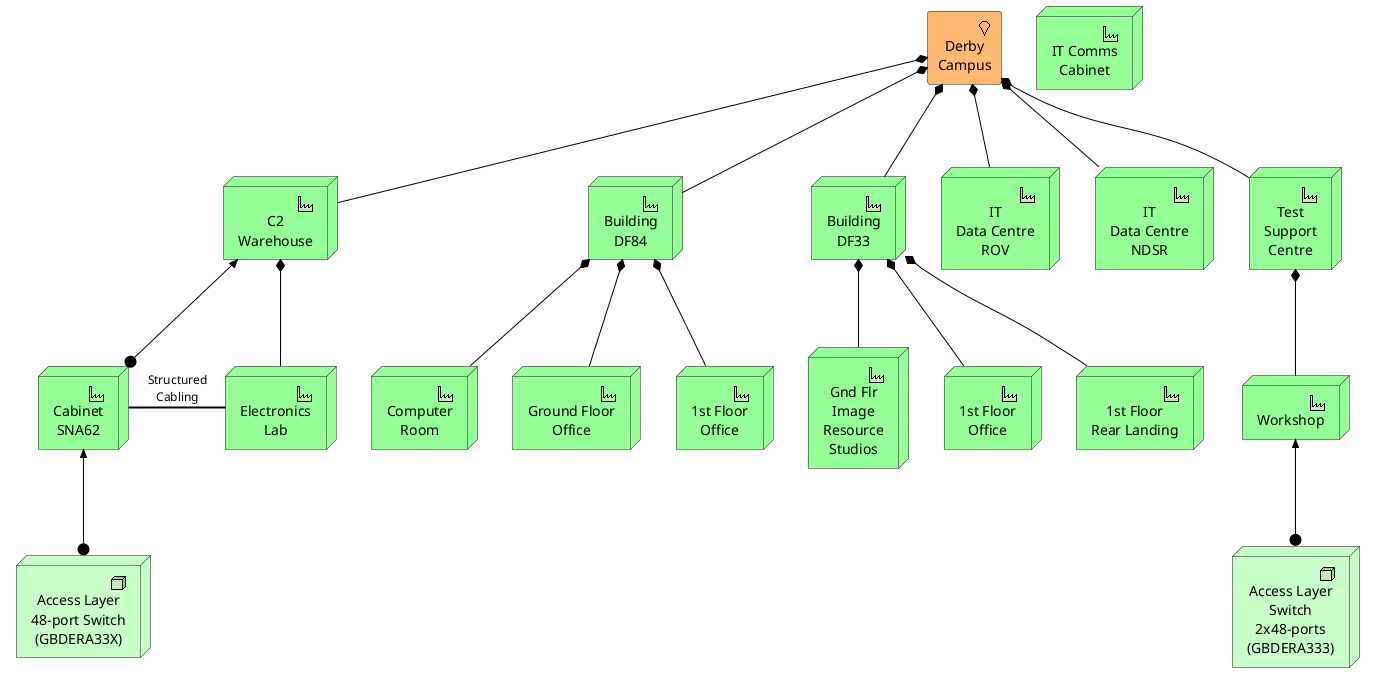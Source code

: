 @startuml tame-derby physical viewpoint
!include <archimate/Archimate>

Other_Location(OL_Derby_Campus, "Derby\nCampus")

' Buildings
Physical_Facility(PF_DF84, "Building\nDF84")
Physical_Facility(PF_DF33, "Building\nDF33")
Physical_Facility(PF_C2WH, "C2\nWarehouse")
Physical_Facility(PF_ROV, "IT\nData Centre\nROV")
Physical_Facility(PF_NDSR, "IT\nData Centre\nNDSR")
Physical_Facility(PF_TSC, "Test\nSupport\nCentre")

Rel_Composition_Down(OL_Derby_Campus, PF_DF84)
Rel_Composition_Down(OL_Derby_Campus, PF_DF33)
Rel_Composition_Down(OL_Derby_Campus, PF_C2WH)
Rel_Composition_Down(OL_Derby_Campus, PF_ROV)
Rel_Composition_Down(OL_Derby_Campus, PF_NDSR)
Rel_Composition_Down(OL_Derby_Campus, PF_TSC)

' DF84 Rooms
Physical_Facility(PF_DF84_CR, "Computer\nRoom")
Physical_Facility(PF_DF84_GFO, "Ground Floor\nOffice")
Physical_Facility(PF_DF84_FFO, "1st Floor\nOffice")

' DF33 Rooms
Physical_Facility(PF_DF33_GFO, "Gnd Flr\nImage\nResource\nStudios")
Physical_Facility(PF_DF33_FFO, "1st Floor\nOffice")
Physical_Facility(PF_DF33_FFRL, "1st Floor\nRear Landing")
Physical_Facility(PF_DF33_CAB, "IT Comms\nCabinet")


' C2 Warehouse Room
Physical_Facility(PF_ELAB, "Electronics\nLab")
Physical_Facility(PF_CAB_SNA62, "Cabinet\nSNA62")
' C2 Warehouse Tech
Technology_Node(TN_C2WH_ALS, "Access Layer\n48-port Switch\n(GBDERA33X)")

' TSC Room
Physical_Facility(PF_TSC_WKS, "Workshop")
' TSC Tech
Technology_Node(TN_TSC_ALS, "Access Layer\nSwitch\n2x48-ports\n(GBDERA333)")

Rel_Composition_Down(PF_DF84, PF_DF84_CR)
Rel_Composition_Down(PF_DF84, PF_DF84_GFO)
Rel_Composition_Down(PF_DF84, PF_DF84_FFO)

Rel_Composition_Down(PF_DF33, PF_DF33_FFO)
Rel_Composition_Down(PF_DF33, PF_DF33_GFO)
Rel_Composition_Down(PF_DF33, PF_DF33_FFRL)

Rel_Composition_Down(PF_C2WH, PF_ELAB)
Rel_Assignment_Up(PF_CAB_SNA62, PF_C2WH)
Rel_Assignment_Up(TN_C2WH_ALS, PF_CAB_SNA62)

Rel_Association_Right(PF_CAB_SNA62, PF_ELAB, "Structured\nCabling")

Rel_Composition_Down(PF_TSC, PF_TSC_WKS)
Rel_Assignment_Up(TN_TSC_ALS, PF_TSC_WKS)

@enduml
